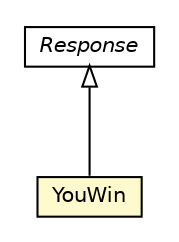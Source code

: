 #!/usr/local/bin/dot
#
# Class diagram 
# Generated by UMLGraph version 5.1 (http://www.umlgraph.org/)
#

digraph G {
	edge [fontname="Helvetica",fontsize=10,labelfontname="Helvetica",labelfontsize=10];
	node [fontname="Helvetica",fontsize=10,shape=plaintext];
	nodesep=0.25;
	ranksep=0.5;
	// edu.proz.checkers.infrastructure.Response
	c1364 [label=<<table title="edu.proz.checkers.infrastructure.Response" border="0" cellborder="1" cellspacing="0" cellpadding="2" port="p" href="./Response.html">
		<tr><td><table border="0" cellspacing="0" cellpadding="1">
<tr><td align="center" balign="center"><font face="Helvetica-Oblique"> Response </font></td></tr>
		</table></td></tr>
		</table>>, fontname="Helvetica", fontcolor="black", fontsize=10.0];
	// edu.proz.checkers.infrastructure.YouWin
	c1371 [label=<<table title="edu.proz.checkers.infrastructure.YouWin" border="0" cellborder="1" cellspacing="0" cellpadding="2" port="p" bgcolor="lemonChiffon" href="./YouWin.html">
		<tr><td><table border="0" cellspacing="0" cellpadding="1">
<tr><td align="center" balign="center"> YouWin </td></tr>
		</table></td></tr>
		</table>>, fontname="Helvetica", fontcolor="black", fontsize=10.0];
	//edu.proz.checkers.infrastructure.YouWin extends edu.proz.checkers.infrastructure.Response
	c1364:p -> c1371:p [dir=back,arrowtail=empty];
}

